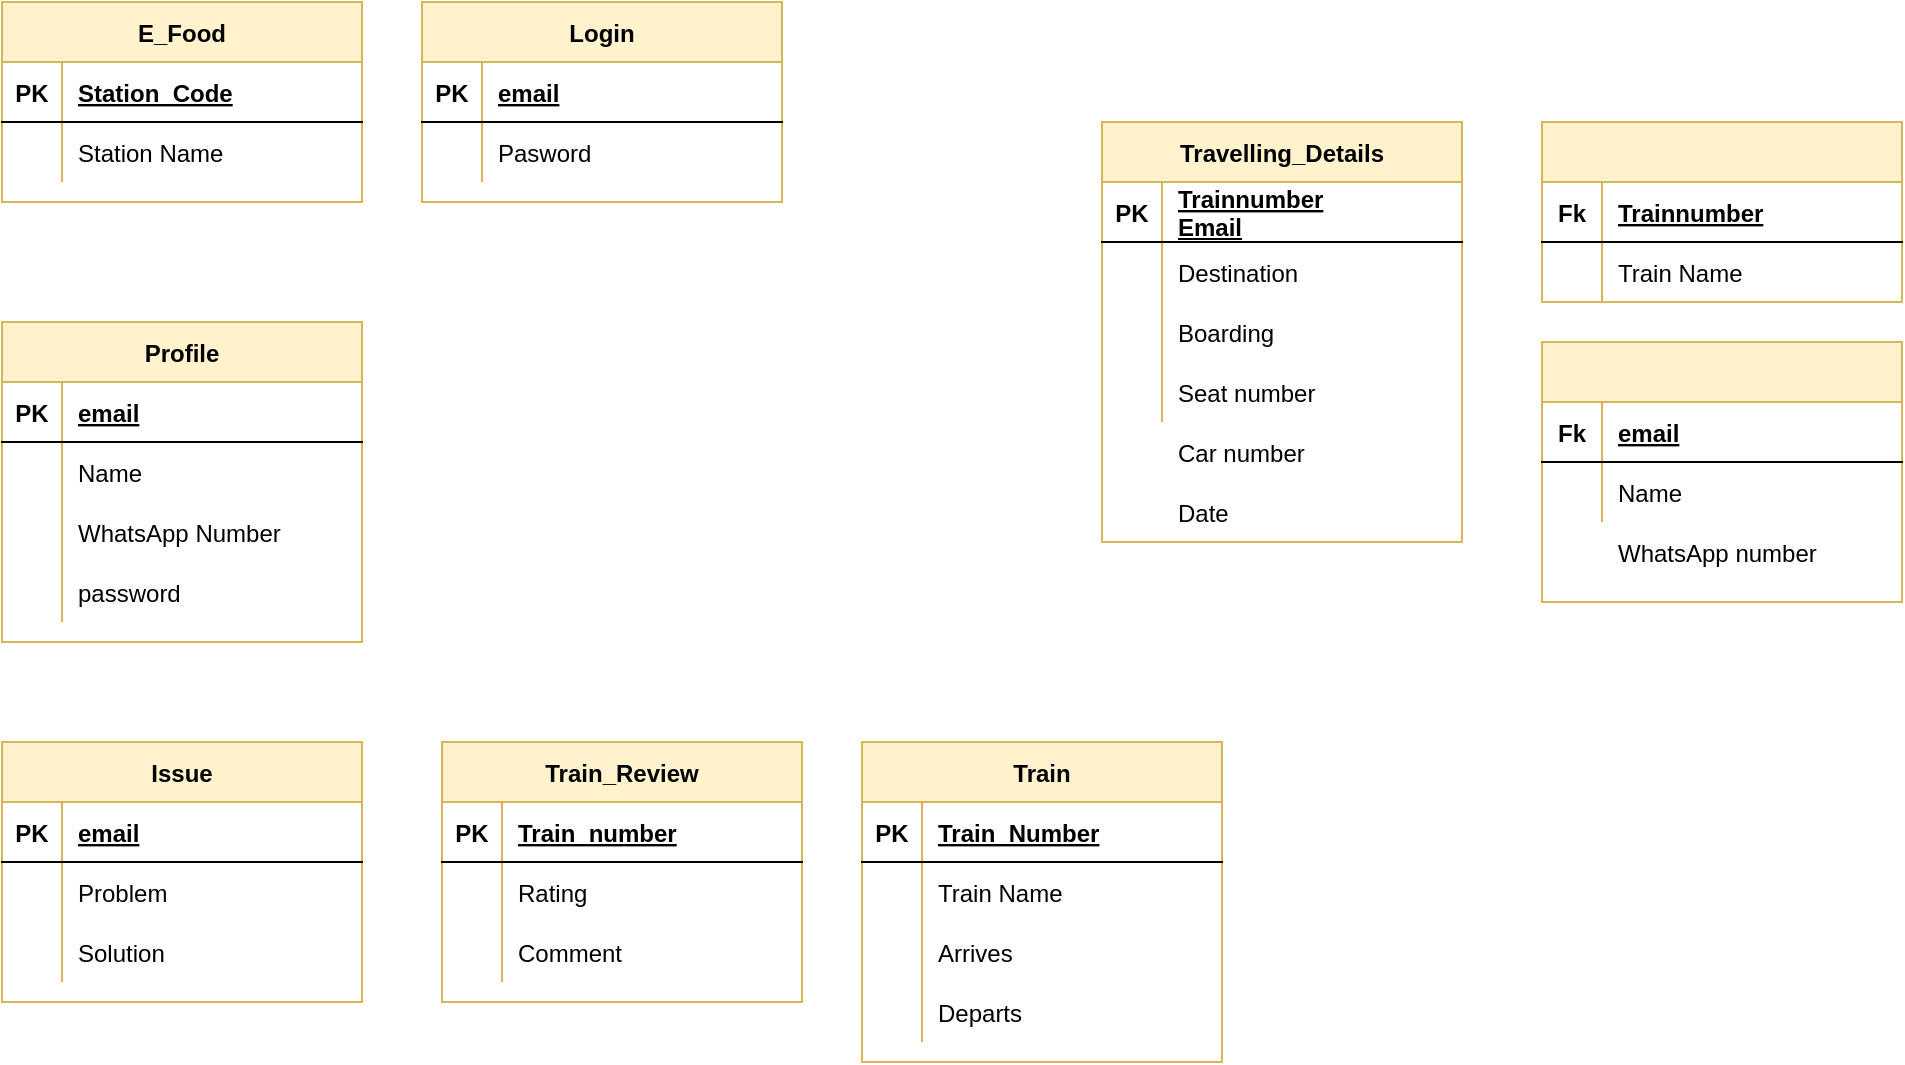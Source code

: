 <mxfile version="13.6.6" type="github">
  <diagram id="HO9FB_IhbITST96q8n4F" name="Page-1">
    <mxGraphModel dx="639" dy="519" grid="1" gridSize="10" guides="1" tooltips="1" connect="1" arrows="1" fold="1" page="1" pageScale="1" pageWidth="827" pageHeight="1169" math="0" shadow="0">
      <root>
        <mxCell id="0" />
        <mxCell id="1" parent="0" />
        <mxCell id="aBu9XLBsTJV2MO9oUFPB-1" value="Profile" style="shape=table;startSize=30;container=1;collapsible=1;childLayout=tableLayout;fixedRows=1;rowLines=0;fontStyle=1;align=center;resizeLast=1;fillColor=#fff2cc;strokeColor=#d6b656;" vertex="1" parent="1">
          <mxGeometry x="80" y="270" width="180" height="160" as="geometry" />
        </mxCell>
        <mxCell id="aBu9XLBsTJV2MO9oUFPB-2" value="" style="shape=partialRectangle;collapsible=0;dropTarget=0;pointerEvents=0;fillColor=none;top=0;left=0;bottom=1;right=0;points=[[0,0.5],[1,0.5]];portConstraint=eastwest;" vertex="1" parent="aBu9XLBsTJV2MO9oUFPB-1">
          <mxGeometry y="30" width="180" height="30" as="geometry" />
        </mxCell>
        <mxCell id="aBu9XLBsTJV2MO9oUFPB-3" value="PK" style="shape=partialRectangle;connectable=0;fillColor=none;top=0;left=0;bottom=0;right=0;fontStyle=1;overflow=hidden;" vertex="1" parent="aBu9XLBsTJV2MO9oUFPB-2">
          <mxGeometry width="30" height="30" as="geometry" />
        </mxCell>
        <mxCell id="aBu9XLBsTJV2MO9oUFPB-4" value="email" style="shape=partialRectangle;connectable=0;fillColor=none;top=0;left=0;bottom=0;right=0;align=left;spacingLeft=6;fontStyle=5;overflow=hidden;" vertex="1" parent="aBu9XLBsTJV2MO9oUFPB-2">
          <mxGeometry x="30" width="150" height="30" as="geometry" />
        </mxCell>
        <mxCell id="aBu9XLBsTJV2MO9oUFPB-5" value="" style="shape=partialRectangle;collapsible=0;dropTarget=0;pointerEvents=0;fillColor=none;top=0;left=0;bottom=0;right=0;points=[[0,0.5],[1,0.5]];portConstraint=eastwest;" vertex="1" parent="aBu9XLBsTJV2MO9oUFPB-1">
          <mxGeometry y="60" width="180" height="30" as="geometry" />
        </mxCell>
        <mxCell id="aBu9XLBsTJV2MO9oUFPB-6" value="" style="shape=partialRectangle;connectable=0;fillColor=none;top=0;left=0;bottom=0;right=0;editable=1;overflow=hidden;" vertex="1" parent="aBu9XLBsTJV2MO9oUFPB-5">
          <mxGeometry width="30" height="30" as="geometry" />
        </mxCell>
        <mxCell id="aBu9XLBsTJV2MO9oUFPB-7" value="Name" style="shape=partialRectangle;connectable=0;fillColor=none;top=0;left=0;bottom=0;right=0;align=left;spacingLeft=6;overflow=hidden;" vertex="1" parent="aBu9XLBsTJV2MO9oUFPB-5">
          <mxGeometry x="30" width="150" height="30" as="geometry" />
        </mxCell>
        <mxCell id="aBu9XLBsTJV2MO9oUFPB-8" value="" style="shape=partialRectangle;collapsible=0;dropTarget=0;pointerEvents=0;fillColor=none;top=0;left=0;bottom=0;right=0;points=[[0,0.5],[1,0.5]];portConstraint=eastwest;" vertex="1" parent="aBu9XLBsTJV2MO9oUFPB-1">
          <mxGeometry y="90" width="180" height="30" as="geometry" />
        </mxCell>
        <mxCell id="aBu9XLBsTJV2MO9oUFPB-9" value="" style="shape=partialRectangle;connectable=0;fillColor=none;top=0;left=0;bottom=0;right=0;editable=1;overflow=hidden;" vertex="1" parent="aBu9XLBsTJV2MO9oUFPB-8">
          <mxGeometry width="30" height="30" as="geometry" />
        </mxCell>
        <mxCell id="aBu9XLBsTJV2MO9oUFPB-10" value="WhatsApp Number" style="shape=partialRectangle;connectable=0;fillColor=none;top=0;left=0;bottom=0;right=0;align=left;spacingLeft=6;overflow=hidden;" vertex="1" parent="aBu9XLBsTJV2MO9oUFPB-8">
          <mxGeometry x="30" width="150" height="30" as="geometry" />
        </mxCell>
        <mxCell id="aBu9XLBsTJV2MO9oUFPB-11" value="" style="shape=partialRectangle;collapsible=0;dropTarget=0;pointerEvents=0;fillColor=none;top=0;left=0;bottom=0;right=0;points=[[0,0.5],[1,0.5]];portConstraint=eastwest;" vertex="1" parent="aBu9XLBsTJV2MO9oUFPB-1">
          <mxGeometry y="120" width="180" height="30" as="geometry" />
        </mxCell>
        <mxCell id="aBu9XLBsTJV2MO9oUFPB-12" value="" style="shape=partialRectangle;connectable=0;fillColor=none;top=0;left=0;bottom=0;right=0;editable=1;overflow=hidden;" vertex="1" parent="aBu9XLBsTJV2MO9oUFPB-11">
          <mxGeometry width="30" height="30" as="geometry" />
        </mxCell>
        <mxCell id="aBu9XLBsTJV2MO9oUFPB-13" value="password" style="shape=partialRectangle;connectable=0;fillColor=none;top=0;left=0;bottom=0;right=0;align=left;spacingLeft=6;overflow=hidden;" vertex="1" parent="aBu9XLBsTJV2MO9oUFPB-11">
          <mxGeometry x="30" width="150" height="30" as="geometry" />
        </mxCell>
        <mxCell id="aBu9XLBsTJV2MO9oUFPB-14" value="E_Food" style="shape=table;startSize=30;container=1;collapsible=1;childLayout=tableLayout;fixedRows=1;rowLines=0;fontStyle=1;align=center;resizeLast=1;fillColor=#fff2cc;strokeColor=#d6b656;" vertex="1" parent="1">
          <mxGeometry x="80" y="110" width="180" height="100" as="geometry" />
        </mxCell>
        <mxCell id="aBu9XLBsTJV2MO9oUFPB-15" value="" style="shape=partialRectangle;collapsible=0;dropTarget=0;pointerEvents=0;fillColor=none;top=0;left=0;bottom=1;right=0;points=[[0,0.5],[1,0.5]];portConstraint=eastwest;" vertex="1" parent="aBu9XLBsTJV2MO9oUFPB-14">
          <mxGeometry y="30" width="180" height="30" as="geometry" />
        </mxCell>
        <mxCell id="aBu9XLBsTJV2MO9oUFPB-16" value="PK" style="shape=partialRectangle;connectable=0;fillColor=none;top=0;left=0;bottom=0;right=0;fontStyle=1;overflow=hidden;" vertex="1" parent="aBu9XLBsTJV2MO9oUFPB-15">
          <mxGeometry width="30" height="30" as="geometry" />
        </mxCell>
        <mxCell id="aBu9XLBsTJV2MO9oUFPB-17" value="Station_Code" style="shape=partialRectangle;connectable=0;fillColor=none;top=0;left=0;bottom=0;right=0;align=left;spacingLeft=6;fontStyle=5;overflow=hidden;" vertex="1" parent="aBu9XLBsTJV2MO9oUFPB-15">
          <mxGeometry x="30" width="150" height="30" as="geometry" />
        </mxCell>
        <mxCell id="aBu9XLBsTJV2MO9oUFPB-18" value="" style="shape=partialRectangle;collapsible=0;dropTarget=0;pointerEvents=0;fillColor=none;top=0;left=0;bottom=0;right=0;points=[[0,0.5],[1,0.5]];portConstraint=eastwest;" vertex="1" parent="aBu9XLBsTJV2MO9oUFPB-14">
          <mxGeometry y="60" width="180" height="30" as="geometry" />
        </mxCell>
        <mxCell id="aBu9XLBsTJV2MO9oUFPB-19" value="" style="shape=partialRectangle;connectable=0;fillColor=none;top=0;left=0;bottom=0;right=0;editable=1;overflow=hidden;" vertex="1" parent="aBu9XLBsTJV2MO9oUFPB-18">
          <mxGeometry width="30" height="30" as="geometry" />
        </mxCell>
        <mxCell id="aBu9XLBsTJV2MO9oUFPB-20" value="Station Name" style="shape=partialRectangle;connectable=0;fillColor=none;top=0;left=0;bottom=0;right=0;align=left;spacingLeft=6;overflow=hidden;" vertex="1" parent="aBu9XLBsTJV2MO9oUFPB-18">
          <mxGeometry x="30" width="150" height="30" as="geometry" />
        </mxCell>
        <mxCell id="aBu9XLBsTJV2MO9oUFPB-27" value="Login" style="shape=table;startSize=30;container=1;collapsible=1;childLayout=tableLayout;fixedRows=1;rowLines=0;fontStyle=1;align=center;resizeLast=1;fillColor=#fff2cc;strokeColor=#d6b656;" vertex="1" parent="1">
          <mxGeometry x="290" y="110" width="180" height="100" as="geometry" />
        </mxCell>
        <mxCell id="aBu9XLBsTJV2MO9oUFPB-28" value="" style="shape=partialRectangle;collapsible=0;dropTarget=0;pointerEvents=0;fillColor=none;top=0;left=0;bottom=1;right=0;points=[[0,0.5],[1,0.5]];portConstraint=eastwest;" vertex="1" parent="aBu9XLBsTJV2MO9oUFPB-27">
          <mxGeometry y="30" width="180" height="30" as="geometry" />
        </mxCell>
        <mxCell id="aBu9XLBsTJV2MO9oUFPB-29" value="PK" style="shape=partialRectangle;connectable=0;fillColor=none;top=0;left=0;bottom=0;right=0;fontStyle=1;overflow=hidden;" vertex="1" parent="aBu9XLBsTJV2MO9oUFPB-28">
          <mxGeometry width="30" height="30" as="geometry" />
        </mxCell>
        <mxCell id="aBu9XLBsTJV2MO9oUFPB-30" value="email" style="shape=partialRectangle;connectable=0;fillColor=none;top=0;left=0;bottom=0;right=0;align=left;spacingLeft=6;fontStyle=5;overflow=hidden;" vertex="1" parent="aBu9XLBsTJV2MO9oUFPB-28">
          <mxGeometry x="30" width="150" height="30" as="geometry" />
        </mxCell>
        <mxCell id="aBu9XLBsTJV2MO9oUFPB-31" value="" style="shape=partialRectangle;collapsible=0;dropTarget=0;pointerEvents=0;fillColor=none;top=0;left=0;bottom=0;right=0;points=[[0,0.5],[1,0.5]];portConstraint=eastwest;" vertex="1" parent="aBu9XLBsTJV2MO9oUFPB-27">
          <mxGeometry y="60" width="180" height="30" as="geometry" />
        </mxCell>
        <mxCell id="aBu9XLBsTJV2MO9oUFPB-32" value="" style="shape=partialRectangle;connectable=0;fillColor=none;top=0;left=0;bottom=0;right=0;editable=1;overflow=hidden;" vertex="1" parent="aBu9XLBsTJV2MO9oUFPB-31">
          <mxGeometry width="30" height="30" as="geometry" />
        </mxCell>
        <mxCell id="aBu9XLBsTJV2MO9oUFPB-33" value="Pasword" style="shape=partialRectangle;connectable=0;fillColor=none;top=0;left=0;bottom=0;right=0;align=left;spacingLeft=6;overflow=hidden;" vertex="1" parent="aBu9XLBsTJV2MO9oUFPB-31">
          <mxGeometry x="30" width="150" height="30" as="geometry" />
        </mxCell>
        <mxCell id="aBu9XLBsTJV2MO9oUFPB-34" value="Issue" style="shape=table;startSize=30;container=1;collapsible=1;childLayout=tableLayout;fixedRows=1;rowLines=0;fontStyle=1;align=center;resizeLast=1;fillColor=#fff2cc;strokeColor=#d6b656;" vertex="1" parent="1">
          <mxGeometry x="80" y="480" width="180" height="130" as="geometry" />
        </mxCell>
        <mxCell id="aBu9XLBsTJV2MO9oUFPB-35" value="" style="shape=partialRectangle;collapsible=0;dropTarget=0;pointerEvents=0;fillColor=none;top=0;left=0;bottom=1;right=0;points=[[0,0.5],[1,0.5]];portConstraint=eastwest;" vertex="1" parent="aBu9XLBsTJV2MO9oUFPB-34">
          <mxGeometry y="30" width="180" height="30" as="geometry" />
        </mxCell>
        <mxCell id="aBu9XLBsTJV2MO9oUFPB-36" value="PK" style="shape=partialRectangle;connectable=0;fillColor=none;top=0;left=0;bottom=0;right=0;fontStyle=1;overflow=hidden;" vertex="1" parent="aBu9XLBsTJV2MO9oUFPB-35">
          <mxGeometry width="30" height="30" as="geometry" />
        </mxCell>
        <mxCell id="aBu9XLBsTJV2MO9oUFPB-37" value="email" style="shape=partialRectangle;connectable=0;fillColor=none;top=0;left=0;bottom=0;right=0;align=left;spacingLeft=6;fontStyle=5;overflow=hidden;" vertex="1" parent="aBu9XLBsTJV2MO9oUFPB-35">
          <mxGeometry x="30" width="150" height="30" as="geometry" />
        </mxCell>
        <mxCell id="aBu9XLBsTJV2MO9oUFPB-38" value="" style="shape=partialRectangle;collapsible=0;dropTarget=0;pointerEvents=0;fillColor=none;top=0;left=0;bottom=0;right=0;points=[[0,0.5],[1,0.5]];portConstraint=eastwest;" vertex="1" parent="aBu9XLBsTJV2MO9oUFPB-34">
          <mxGeometry y="60" width="180" height="30" as="geometry" />
        </mxCell>
        <mxCell id="aBu9XLBsTJV2MO9oUFPB-39" value="" style="shape=partialRectangle;connectable=0;fillColor=none;top=0;left=0;bottom=0;right=0;editable=1;overflow=hidden;" vertex="1" parent="aBu9XLBsTJV2MO9oUFPB-38">
          <mxGeometry width="30" height="30" as="geometry" />
        </mxCell>
        <mxCell id="aBu9XLBsTJV2MO9oUFPB-40" value="Problem" style="shape=partialRectangle;connectable=0;fillColor=none;top=0;left=0;bottom=0;right=0;align=left;spacingLeft=6;overflow=hidden;" vertex="1" parent="aBu9XLBsTJV2MO9oUFPB-38">
          <mxGeometry x="30" width="150" height="30" as="geometry" />
        </mxCell>
        <mxCell id="aBu9XLBsTJV2MO9oUFPB-41" value="" style="shape=partialRectangle;collapsible=0;dropTarget=0;pointerEvents=0;fillColor=none;top=0;left=0;bottom=0;right=0;points=[[0,0.5],[1,0.5]];portConstraint=eastwest;" vertex="1" parent="aBu9XLBsTJV2MO9oUFPB-34">
          <mxGeometry y="90" width="180" height="30" as="geometry" />
        </mxCell>
        <mxCell id="aBu9XLBsTJV2MO9oUFPB-42" value="" style="shape=partialRectangle;connectable=0;fillColor=none;top=0;left=0;bottom=0;right=0;editable=1;overflow=hidden;" vertex="1" parent="aBu9XLBsTJV2MO9oUFPB-41">
          <mxGeometry width="30" height="30" as="geometry" />
        </mxCell>
        <mxCell id="aBu9XLBsTJV2MO9oUFPB-43" value="Solution" style="shape=partialRectangle;connectable=0;fillColor=none;top=0;left=0;bottom=0;right=0;align=left;spacingLeft=6;overflow=hidden;" vertex="1" parent="aBu9XLBsTJV2MO9oUFPB-41">
          <mxGeometry x="30" width="150" height="30" as="geometry" />
        </mxCell>
        <mxCell id="aBu9XLBsTJV2MO9oUFPB-47" value="Train_Review" style="shape=table;startSize=30;container=1;collapsible=1;childLayout=tableLayout;fixedRows=1;rowLines=0;fontStyle=1;align=center;resizeLast=1;fillColor=#fff2cc;strokeColor=#d6b656;" vertex="1" parent="1">
          <mxGeometry x="300" y="480" width="180" height="130" as="geometry" />
        </mxCell>
        <mxCell id="aBu9XLBsTJV2MO9oUFPB-48" value="" style="shape=partialRectangle;collapsible=0;dropTarget=0;pointerEvents=0;fillColor=none;top=0;left=0;bottom=1;right=0;points=[[0,0.5],[1,0.5]];portConstraint=eastwest;" vertex="1" parent="aBu9XLBsTJV2MO9oUFPB-47">
          <mxGeometry y="30" width="180" height="30" as="geometry" />
        </mxCell>
        <mxCell id="aBu9XLBsTJV2MO9oUFPB-49" value="PK" style="shape=partialRectangle;connectable=0;fillColor=none;top=0;left=0;bottom=0;right=0;fontStyle=1;overflow=hidden;" vertex="1" parent="aBu9XLBsTJV2MO9oUFPB-48">
          <mxGeometry width="30" height="30" as="geometry" />
        </mxCell>
        <mxCell id="aBu9XLBsTJV2MO9oUFPB-50" value="Train_number" style="shape=partialRectangle;connectable=0;fillColor=none;top=0;left=0;bottom=0;right=0;align=left;spacingLeft=6;fontStyle=5;overflow=hidden;" vertex="1" parent="aBu9XLBsTJV2MO9oUFPB-48">
          <mxGeometry x="30" width="150" height="30" as="geometry" />
        </mxCell>
        <mxCell id="aBu9XLBsTJV2MO9oUFPB-51" value="" style="shape=partialRectangle;collapsible=0;dropTarget=0;pointerEvents=0;fillColor=none;top=0;left=0;bottom=0;right=0;points=[[0,0.5],[1,0.5]];portConstraint=eastwest;" vertex="1" parent="aBu9XLBsTJV2MO9oUFPB-47">
          <mxGeometry y="60" width="180" height="30" as="geometry" />
        </mxCell>
        <mxCell id="aBu9XLBsTJV2MO9oUFPB-52" value="" style="shape=partialRectangle;connectable=0;fillColor=none;top=0;left=0;bottom=0;right=0;editable=1;overflow=hidden;" vertex="1" parent="aBu9XLBsTJV2MO9oUFPB-51">
          <mxGeometry width="30" height="30" as="geometry" />
        </mxCell>
        <mxCell id="aBu9XLBsTJV2MO9oUFPB-53" value="Rating" style="shape=partialRectangle;connectable=0;fillColor=none;top=0;left=0;bottom=0;right=0;align=left;spacingLeft=6;overflow=hidden;" vertex="1" parent="aBu9XLBsTJV2MO9oUFPB-51">
          <mxGeometry x="30" width="150" height="30" as="geometry" />
        </mxCell>
        <mxCell id="aBu9XLBsTJV2MO9oUFPB-54" value="" style="shape=partialRectangle;collapsible=0;dropTarget=0;pointerEvents=0;fillColor=none;top=0;left=0;bottom=0;right=0;points=[[0,0.5],[1,0.5]];portConstraint=eastwest;" vertex="1" parent="aBu9XLBsTJV2MO9oUFPB-47">
          <mxGeometry y="90" width="180" height="30" as="geometry" />
        </mxCell>
        <mxCell id="aBu9XLBsTJV2MO9oUFPB-55" value="" style="shape=partialRectangle;connectable=0;fillColor=none;top=0;left=0;bottom=0;right=0;editable=1;overflow=hidden;" vertex="1" parent="aBu9XLBsTJV2MO9oUFPB-54">
          <mxGeometry width="30" height="30" as="geometry" />
        </mxCell>
        <mxCell id="aBu9XLBsTJV2MO9oUFPB-56" value="Comment" style="shape=partialRectangle;connectable=0;fillColor=none;top=0;left=0;bottom=0;right=0;align=left;spacingLeft=6;overflow=hidden;" vertex="1" parent="aBu9XLBsTJV2MO9oUFPB-54">
          <mxGeometry x="30" width="150" height="30" as="geometry" />
        </mxCell>
        <mxCell id="aBu9XLBsTJV2MO9oUFPB-57" value="Train" style="shape=table;startSize=30;container=1;collapsible=1;childLayout=tableLayout;fixedRows=1;rowLines=0;fontStyle=1;align=center;resizeLast=1;fillColor=#fff2cc;strokeColor=#d6b656;" vertex="1" parent="1">
          <mxGeometry x="510" y="480" width="180" height="160" as="geometry" />
        </mxCell>
        <mxCell id="aBu9XLBsTJV2MO9oUFPB-58" value="" style="shape=partialRectangle;collapsible=0;dropTarget=0;pointerEvents=0;fillColor=none;top=0;left=0;bottom=1;right=0;points=[[0,0.5],[1,0.5]];portConstraint=eastwest;" vertex="1" parent="aBu9XLBsTJV2MO9oUFPB-57">
          <mxGeometry y="30" width="180" height="30" as="geometry" />
        </mxCell>
        <mxCell id="aBu9XLBsTJV2MO9oUFPB-59" value="PK" style="shape=partialRectangle;connectable=0;fillColor=none;top=0;left=0;bottom=0;right=0;fontStyle=1;overflow=hidden;" vertex="1" parent="aBu9XLBsTJV2MO9oUFPB-58">
          <mxGeometry width="30" height="30" as="geometry" />
        </mxCell>
        <mxCell id="aBu9XLBsTJV2MO9oUFPB-60" value="Train_Number" style="shape=partialRectangle;connectable=0;fillColor=none;top=0;left=0;bottom=0;right=0;align=left;spacingLeft=6;fontStyle=5;overflow=hidden;" vertex="1" parent="aBu9XLBsTJV2MO9oUFPB-58">
          <mxGeometry x="30" width="150" height="30" as="geometry" />
        </mxCell>
        <mxCell id="aBu9XLBsTJV2MO9oUFPB-61" value="" style="shape=partialRectangle;collapsible=0;dropTarget=0;pointerEvents=0;fillColor=none;top=0;left=0;bottom=0;right=0;points=[[0,0.5],[1,0.5]];portConstraint=eastwest;" vertex="1" parent="aBu9XLBsTJV2MO9oUFPB-57">
          <mxGeometry y="60" width="180" height="30" as="geometry" />
        </mxCell>
        <mxCell id="aBu9XLBsTJV2MO9oUFPB-62" value="" style="shape=partialRectangle;connectable=0;fillColor=none;top=0;left=0;bottom=0;right=0;editable=1;overflow=hidden;" vertex="1" parent="aBu9XLBsTJV2MO9oUFPB-61">
          <mxGeometry width="30" height="30" as="geometry" />
        </mxCell>
        <mxCell id="aBu9XLBsTJV2MO9oUFPB-63" value="Train Name" style="shape=partialRectangle;connectable=0;fillColor=none;top=0;left=0;bottom=0;right=0;align=left;spacingLeft=6;overflow=hidden;" vertex="1" parent="aBu9XLBsTJV2MO9oUFPB-61">
          <mxGeometry x="30" width="150" height="30" as="geometry" />
        </mxCell>
        <mxCell id="aBu9XLBsTJV2MO9oUFPB-64" value="" style="shape=partialRectangle;collapsible=0;dropTarget=0;pointerEvents=0;fillColor=none;top=0;left=0;bottom=0;right=0;points=[[0,0.5],[1,0.5]];portConstraint=eastwest;" vertex="1" parent="aBu9XLBsTJV2MO9oUFPB-57">
          <mxGeometry y="90" width="180" height="30" as="geometry" />
        </mxCell>
        <mxCell id="aBu9XLBsTJV2MO9oUFPB-65" value="" style="shape=partialRectangle;connectable=0;fillColor=none;top=0;left=0;bottom=0;right=0;editable=1;overflow=hidden;" vertex="1" parent="aBu9XLBsTJV2MO9oUFPB-64">
          <mxGeometry width="30" height="30" as="geometry" />
        </mxCell>
        <mxCell id="aBu9XLBsTJV2MO9oUFPB-66" value="Arrives " style="shape=partialRectangle;connectable=0;fillColor=none;top=0;left=0;bottom=0;right=0;align=left;spacingLeft=6;overflow=hidden;" vertex="1" parent="aBu9XLBsTJV2MO9oUFPB-64">
          <mxGeometry x="30" width="150" height="30" as="geometry" />
        </mxCell>
        <mxCell id="aBu9XLBsTJV2MO9oUFPB-67" value="" style="shape=partialRectangle;collapsible=0;dropTarget=0;pointerEvents=0;fillColor=none;top=0;left=0;bottom=0;right=0;points=[[0,0.5],[1,0.5]];portConstraint=eastwest;" vertex="1" parent="aBu9XLBsTJV2MO9oUFPB-57">
          <mxGeometry y="120" width="180" height="30" as="geometry" />
        </mxCell>
        <mxCell id="aBu9XLBsTJV2MO9oUFPB-68" value="" style="shape=partialRectangle;connectable=0;fillColor=none;top=0;left=0;bottom=0;right=0;editable=1;overflow=hidden;" vertex="1" parent="aBu9XLBsTJV2MO9oUFPB-67">
          <mxGeometry width="30" height="30" as="geometry" />
        </mxCell>
        <mxCell id="aBu9XLBsTJV2MO9oUFPB-69" value="Departs" style="shape=partialRectangle;connectable=0;fillColor=none;top=0;left=0;bottom=0;right=0;align=left;spacingLeft=6;overflow=hidden;" vertex="1" parent="aBu9XLBsTJV2MO9oUFPB-67">
          <mxGeometry x="30" width="150" height="30" as="geometry" />
        </mxCell>
        <mxCell id="aBu9XLBsTJV2MO9oUFPB-70" value="Travelling_Details" style="shape=table;startSize=30;container=1;collapsible=1;childLayout=tableLayout;fixedRows=1;rowLines=0;fontStyle=1;align=center;resizeLast=1;fillColor=#fff2cc;strokeColor=#d6b656;" vertex="1" parent="1">
          <mxGeometry x="630" y="170" width="180" height="210" as="geometry" />
        </mxCell>
        <mxCell id="aBu9XLBsTJV2MO9oUFPB-71" value="" style="shape=partialRectangle;collapsible=0;dropTarget=0;pointerEvents=0;fillColor=none;top=0;left=0;bottom=1;right=0;points=[[0,0.5],[1,0.5]];portConstraint=eastwest;" vertex="1" parent="aBu9XLBsTJV2MO9oUFPB-70">
          <mxGeometry y="30" width="180" height="30" as="geometry" />
        </mxCell>
        <mxCell id="aBu9XLBsTJV2MO9oUFPB-72" value="PK" style="shape=partialRectangle;connectable=0;fillColor=none;top=0;left=0;bottom=0;right=0;fontStyle=1;overflow=hidden;" vertex="1" parent="aBu9XLBsTJV2MO9oUFPB-71">
          <mxGeometry width="30" height="30" as="geometry" />
        </mxCell>
        <mxCell id="aBu9XLBsTJV2MO9oUFPB-73" value="Trainnumber&#xa;Email" style="shape=partialRectangle;connectable=0;fillColor=none;top=0;left=0;bottom=0;right=0;align=left;spacingLeft=6;fontStyle=5;overflow=hidden;" vertex="1" parent="aBu9XLBsTJV2MO9oUFPB-71">
          <mxGeometry x="30" width="150" height="30" as="geometry" />
        </mxCell>
        <mxCell id="aBu9XLBsTJV2MO9oUFPB-74" value="" style="shape=partialRectangle;collapsible=0;dropTarget=0;pointerEvents=0;fillColor=none;top=0;left=0;bottom=0;right=0;points=[[0,0.5],[1,0.5]];portConstraint=eastwest;" vertex="1" parent="aBu9XLBsTJV2MO9oUFPB-70">
          <mxGeometry y="60" width="180" height="30" as="geometry" />
        </mxCell>
        <mxCell id="aBu9XLBsTJV2MO9oUFPB-75" value="" style="shape=partialRectangle;connectable=0;fillColor=none;top=0;left=0;bottom=0;right=0;editable=1;overflow=hidden;" vertex="1" parent="aBu9XLBsTJV2MO9oUFPB-74">
          <mxGeometry width="30" height="30" as="geometry" />
        </mxCell>
        <mxCell id="aBu9XLBsTJV2MO9oUFPB-76" value="Destination" style="shape=partialRectangle;connectable=0;fillColor=none;top=0;left=0;bottom=0;right=0;align=left;spacingLeft=6;overflow=hidden;" vertex="1" parent="aBu9XLBsTJV2MO9oUFPB-74">
          <mxGeometry x="30" width="150" height="30" as="geometry" />
        </mxCell>
        <mxCell id="aBu9XLBsTJV2MO9oUFPB-77" value="" style="shape=partialRectangle;collapsible=0;dropTarget=0;pointerEvents=0;fillColor=none;top=0;left=0;bottom=0;right=0;points=[[0,0.5],[1,0.5]];portConstraint=eastwest;" vertex="1" parent="aBu9XLBsTJV2MO9oUFPB-70">
          <mxGeometry y="90" width="180" height="30" as="geometry" />
        </mxCell>
        <mxCell id="aBu9XLBsTJV2MO9oUFPB-78" value="" style="shape=partialRectangle;connectable=0;fillColor=none;top=0;left=0;bottom=0;right=0;editable=1;overflow=hidden;" vertex="1" parent="aBu9XLBsTJV2MO9oUFPB-77">
          <mxGeometry width="30" height="30" as="geometry" />
        </mxCell>
        <mxCell id="aBu9XLBsTJV2MO9oUFPB-79" value="Boarding" style="shape=partialRectangle;connectable=0;fillColor=none;top=0;left=0;bottom=0;right=0;align=left;spacingLeft=6;overflow=hidden;" vertex="1" parent="aBu9XLBsTJV2MO9oUFPB-77">
          <mxGeometry x="30" width="150" height="30" as="geometry" />
        </mxCell>
        <mxCell id="aBu9XLBsTJV2MO9oUFPB-80" value="" style="shape=partialRectangle;collapsible=0;dropTarget=0;pointerEvents=0;fillColor=none;top=0;left=0;bottom=0;right=0;points=[[0,0.5],[1,0.5]];portConstraint=eastwest;" vertex="1" parent="aBu9XLBsTJV2MO9oUFPB-70">
          <mxGeometry y="120" width="180" height="30" as="geometry" />
        </mxCell>
        <mxCell id="aBu9XLBsTJV2MO9oUFPB-81" value="" style="shape=partialRectangle;connectable=0;fillColor=none;top=0;left=0;bottom=0;right=0;editable=1;overflow=hidden;" vertex="1" parent="aBu9XLBsTJV2MO9oUFPB-80">
          <mxGeometry width="30" height="30" as="geometry" />
        </mxCell>
        <mxCell id="aBu9XLBsTJV2MO9oUFPB-82" value="Seat number" style="shape=partialRectangle;connectable=0;fillColor=none;top=0;left=0;bottom=0;right=0;align=left;spacingLeft=6;overflow=hidden;" vertex="1" parent="aBu9XLBsTJV2MO9oUFPB-80">
          <mxGeometry x="30" width="150" height="30" as="geometry" />
        </mxCell>
        <mxCell id="aBu9XLBsTJV2MO9oUFPB-90" value="" style="shape=partialRectangle;collapsible=0;dropTarget=0;pointerEvents=0;fillColor=none;top=0;left=0;bottom=0;right=0;points=[[0,0.5],[1,0.5]];portConstraint=eastwest;" vertex="1" parent="1">
          <mxGeometry x="630" y="320" width="180" height="30" as="geometry" />
        </mxCell>
        <mxCell id="aBu9XLBsTJV2MO9oUFPB-91" value="" style="shape=partialRectangle;connectable=0;fillColor=none;top=0;left=0;bottom=0;right=0;editable=1;overflow=hidden;" vertex="1" parent="aBu9XLBsTJV2MO9oUFPB-90">
          <mxGeometry width="30" height="30" as="geometry" />
        </mxCell>
        <mxCell id="aBu9XLBsTJV2MO9oUFPB-92" value="Car number" style="shape=partialRectangle;connectable=0;fillColor=none;top=0;left=0;bottom=0;right=0;align=left;spacingLeft=6;overflow=hidden;" vertex="1" parent="aBu9XLBsTJV2MO9oUFPB-90">
          <mxGeometry x="30" width="150" height="30" as="geometry" />
        </mxCell>
        <mxCell id="aBu9XLBsTJV2MO9oUFPB-93" value="" style="shape=partialRectangle;collapsible=0;dropTarget=0;pointerEvents=0;fillColor=none;top=0;left=0;bottom=0;right=0;points=[[0,0.5],[1,0.5]];portConstraint=eastwest;" vertex="1" parent="1">
          <mxGeometry x="630" y="350" width="180" height="30" as="geometry" />
        </mxCell>
        <mxCell id="aBu9XLBsTJV2MO9oUFPB-94" value="" style="shape=partialRectangle;connectable=0;fillColor=none;top=0;left=0;bottom=0;right=0;editable=1;overflow=hidden;" vertex="1" parent="aBu9XLBsTJV2MO9oUFPB-93">
          <mxGeometry width="30" height="30" as="geometry" />
        </mxCell>
        <mxCell id="aBu9XLBsTJV2MO9oUFPB-96" value="" style="shape=partialRectangle;collapsible=0;dropTarget=0;pointerEvents=0;fillColor=none;top=0;left=0;bottom=0;right=0;points=[[0,0.5],[1,0.5]];portConstraint=eastwest;" vertex="1" parent="1">
          <mxGeometry x="630" y="350" width="180" height="30" as="geometry" />
        </mxCell>
        <mxCell id="aBu9XLBsTJV2MO9oUFPB-97" value="" style="shape=partialRectangle;connectable=0;fillColor=none;top=0;left=0;bottom=0;right=0;editable=1;overflow=hidden;" vertex="1" parent="aBu9XLBsTJV2MO9oUFPB-96">
          <mxGeometry width="30" height="30" as="geometry" />
        </mxCell>
        <mxCell id="aBu9XLBsTJV2MO9oUFPB-98" value="Date" style="shape=partialRectangle;connectable=0;fillColor=none;top=0;left=0;bottom=0;right=0;align=left;spacingLeft=6;overflow=hidden;" vertex="1" parent="aBu9XLBsTJV2MO9oUFPB-96">
          <mxGeometry x="30" width="150" height="30" as="geometry" />
        </mxCell>
        <mxCell id="aBu9XLBsTJV2MO9oUFPB-99" value="" style="shape=table;startSize=30;container=1;collapsible=1;childLayout=tableLayout;fixedRows=1;rowLines=0;fontStyle=1;align=center;resizeLast=1;fillColor=#fff2cc;strokeColor=#d6b656;" vertex="1" parent="1">
          <mxGeometry x="850" y="170" width="180" height="90" as="geometry" />
        </mxCell>
        <mxCell id="aBu9XLBsTJV2MO9oUFPB-100" value="" style="shape=partialRectangle;collapsible=0;dropTarget=0;pointerEvents=0;fillColor=none;top=0;left=0;bottom=1;right=0;points=[[0,0.5],[1,0.5]];portConstraint=eastwest;" vertex="1" parent="aBu9XLBsTJV2MO9oUFPB-99">
          <mxGeometry y="30" width="180" height="30" as="geometry" />
        </mxCell>
        <mxCell id="aBu9XLBsTJV2MO9oUFPB-101" value="Fk" style="shape=partialRectangle;connectable=0;fillColor=none;top=0;left=0;bottom=0;right=0;fontStyle=1;overflow=hidden;" vertex="1" parent="aBu9XLBsTJV2MO9oUFPB-100">
          <mxGeometry width="30" height="30" as="geometry" />
        </mxCell>
        <mxCell id="aBu9XLBsTJV2MO9oUFPB-102" value="Trainnumber" style="shape=partialRectangle;connectable=0;fillColor=none;top=0;left=0;bottom=0;right=0;align=left;spacingLeft=6;fontStyle=5;overflow=hidden;" vertex="1" parent="aBu9XLBsTJV2MO9oUFPB-100">
          <mxGeometry x="30" width="150" height="30" as="geometry" />
        </mxCell>
        <mxCell id="aBu9XLBsTJV2MO9oUFPB-103" value="" style="shape=partialRectangle;collapsible=0;dropTarget=0;pointerEvents=0;fillColor=none;top=0;left=0;bottom=0;right=0;points=[[0,0.5],[1,0.5]];portConstraint=eastwest;" vertex="1" parent="aBu9XLBsTJV2MO9oUFPB-99">
          <mxGeometry y="60" width="180" height="30" as="geometry" />
        </mxCell>
        <mxCell id="aBu9XLBsTJV2MO9oUFPB-104" value="" style="shape=partialRectangle;connectable=0;fillColor=none;top=0;left=0;bottom=0;right=0;editable=1;overflow=hidden;" vertex="1" parent="aBu9XLBsTJV2MO9oUFPB-103">
          <mxGeometry width="30" height="30" as="geometry" />
        </mxCell>
        <mxCell id="aBu9XLBsTJV2MO9oUFPB-105" value="Train Name" style="shape=partialRectangle;connectable=0;fillColor=none;top=0;left=0;bottom=0;right=0;align=left;spacingLeft=6;overflow=hidden;" vertex="1" parent="aBu9XLBsTJV2MO9oUFPB-103">
          <mxGeometry x="30" width="150" height="30" as="geometry" />
        </mxCell>
        <mxCell id="aBu9XLBsTJV2MO9oUFPB-112" value="" style="shape=table;startSize=30;container=1;collapsible=1;childLayout=tableLayout;fixedRows=1;rowLines=0;fontStyle=1;align=center;resizeLast=1;fillColor=#fff2cc;strokeColor=#d6b656;" vertex="1" parent="1">
          <mxGeometry x="850" y="280" width="180" height="130" as="geometry" />
        </mxCell>
        <mxCell id="aBu9XLBsTJV2MO9oUFPB-113" value="" style="shape=partialRectangle;collapsible=0;dropTarget=0;pointerEvents=0;fillColor=none;top=0;left=0;bottom=1;right=0;points=[[0,0.5],[1,0.5]];portConstraint=eastwest;" vertex="1" parent="aBu9XLBsTJV2MO9oUFPB-112">
          <mxGeometry y="30" width="180" height="30" as="geometry" />
        </mxCell>
        <mxCell id="aBu9XLBsTJV2MO9oUFPB-114" value="Fk" style="shape=partialRectangle;connectable=0;fillColor=none;top=0;left=0;bottom=0;right=0;fontStyle=1;overflow=hidden;" vertex="1" parent="aBu9XLBsTJV2MO9oUFPB-113">
          <mxGeometry width="30" height="30" as="geometry" />
        </mxCell>
        <mxCell id="aBu9XLBsTJV2MO9oUFPB-115" value="email" style="shape=partialRectangle;connectable=0;fillColor=none;top=0;left=0;bottom=0;right=0;align=left;spacingLeft=6;fontStyle=5;overflow=hidden;" vertex="1" parent="aBu9XLBsTJV2MO9oUFPB-113">
          <mxGeometry x="30" width="150" height="30" as="geometry" />
        </mxCell>
        <mxCell id="aBu9XLBsTJV2MO9oUFPB-116" value="" style="shape=partialRectangle;collapsible=0;dropTarget=0;pointerEvents=0;fillColor=none;top=0;left=0;bottom=0;right=0;points=[[0,0.5],[1,0.5]];portConstraint=eastwest;" vertex="1" parent="aBu9XLBsTJV2MO9oUFPB-112">
          <mxGeometry y="60" width="180" height="30" as="geometry" />
        </mxCell>
        <mxCell id="aBu9XLBsTJV2MO9oUFPB-117" value="" style="shape=partialRectangle;connectable=0;fillColor=none;top=0;left=0;bottom=0;right=0;editable=1;overflow=hidden;" vertex="1" parent="aBu9XLBsTJV2MO9oUFPB-116">
          <mxGeometry width="30" height="30" as="geometry" />
        </mxCell>
        <mxCell id="aBu9XLBsTJV2MO9oUFPB-118" value="Name" style="shape=partialRectangle;connectable=0;fillColor=none;top=0;left=0;bottom=0;right=0;align=left;spacingLeft=6;overflow=hidden;" vertex="1" parent="aBu9XLBsTJV2MO9oUFPB-116">
          <mxGeometry x="30" width="150" height="30" as="geometry" />
        </mxCell>
        <mxCell id="aBu9XLBsTJV2MO9oUFPB-119" value="" style="shape=partialRectangle;collapsible=0;dropTarget=0;pointerEvents=0;fillColor=none;top=0;left=0;bottom=0;right=0;points=[[0,0.5],[1,0.5]];portConstraint=eastwest;" vertex="1" parent="1">
          <mxGeometry x="850" y="370" width="180" height="30" as="geometry" />
        </mxCell>
        <mxCell id="aBu9XLBsTJV2MO9oUFPB-120" value="" style="shape=partialRectangle;connectable=0;fillColor=none;top=0;left=0;bottom=0;right=0;editable=1;overflow=hidden;" vertex="1" parent="aBu9XLBsTJV2MO9oUFPB-119">
          <mxGeometry width="30" height="30" as="geometry" />
        </mxCell>
        <mxCell id="aBu9XLBsTJV2MO9oUFPB-121" value="WhatsApp number" style="shape=partialRectangle;connectable=0;fillColor=none;top=0;left=0;bottom=0;right=0;align=left;spacingLeft=6;overflow=hidden;" vertex="1" parent="aBu9XLBsTJV2MO9oUFPB-119">
          <mxGeometry x="30" width="150" height="30" as="geometry" />
        </mxCell>
      </root>
    </mxGraphModel>
  </diagram>
</mxfile>
